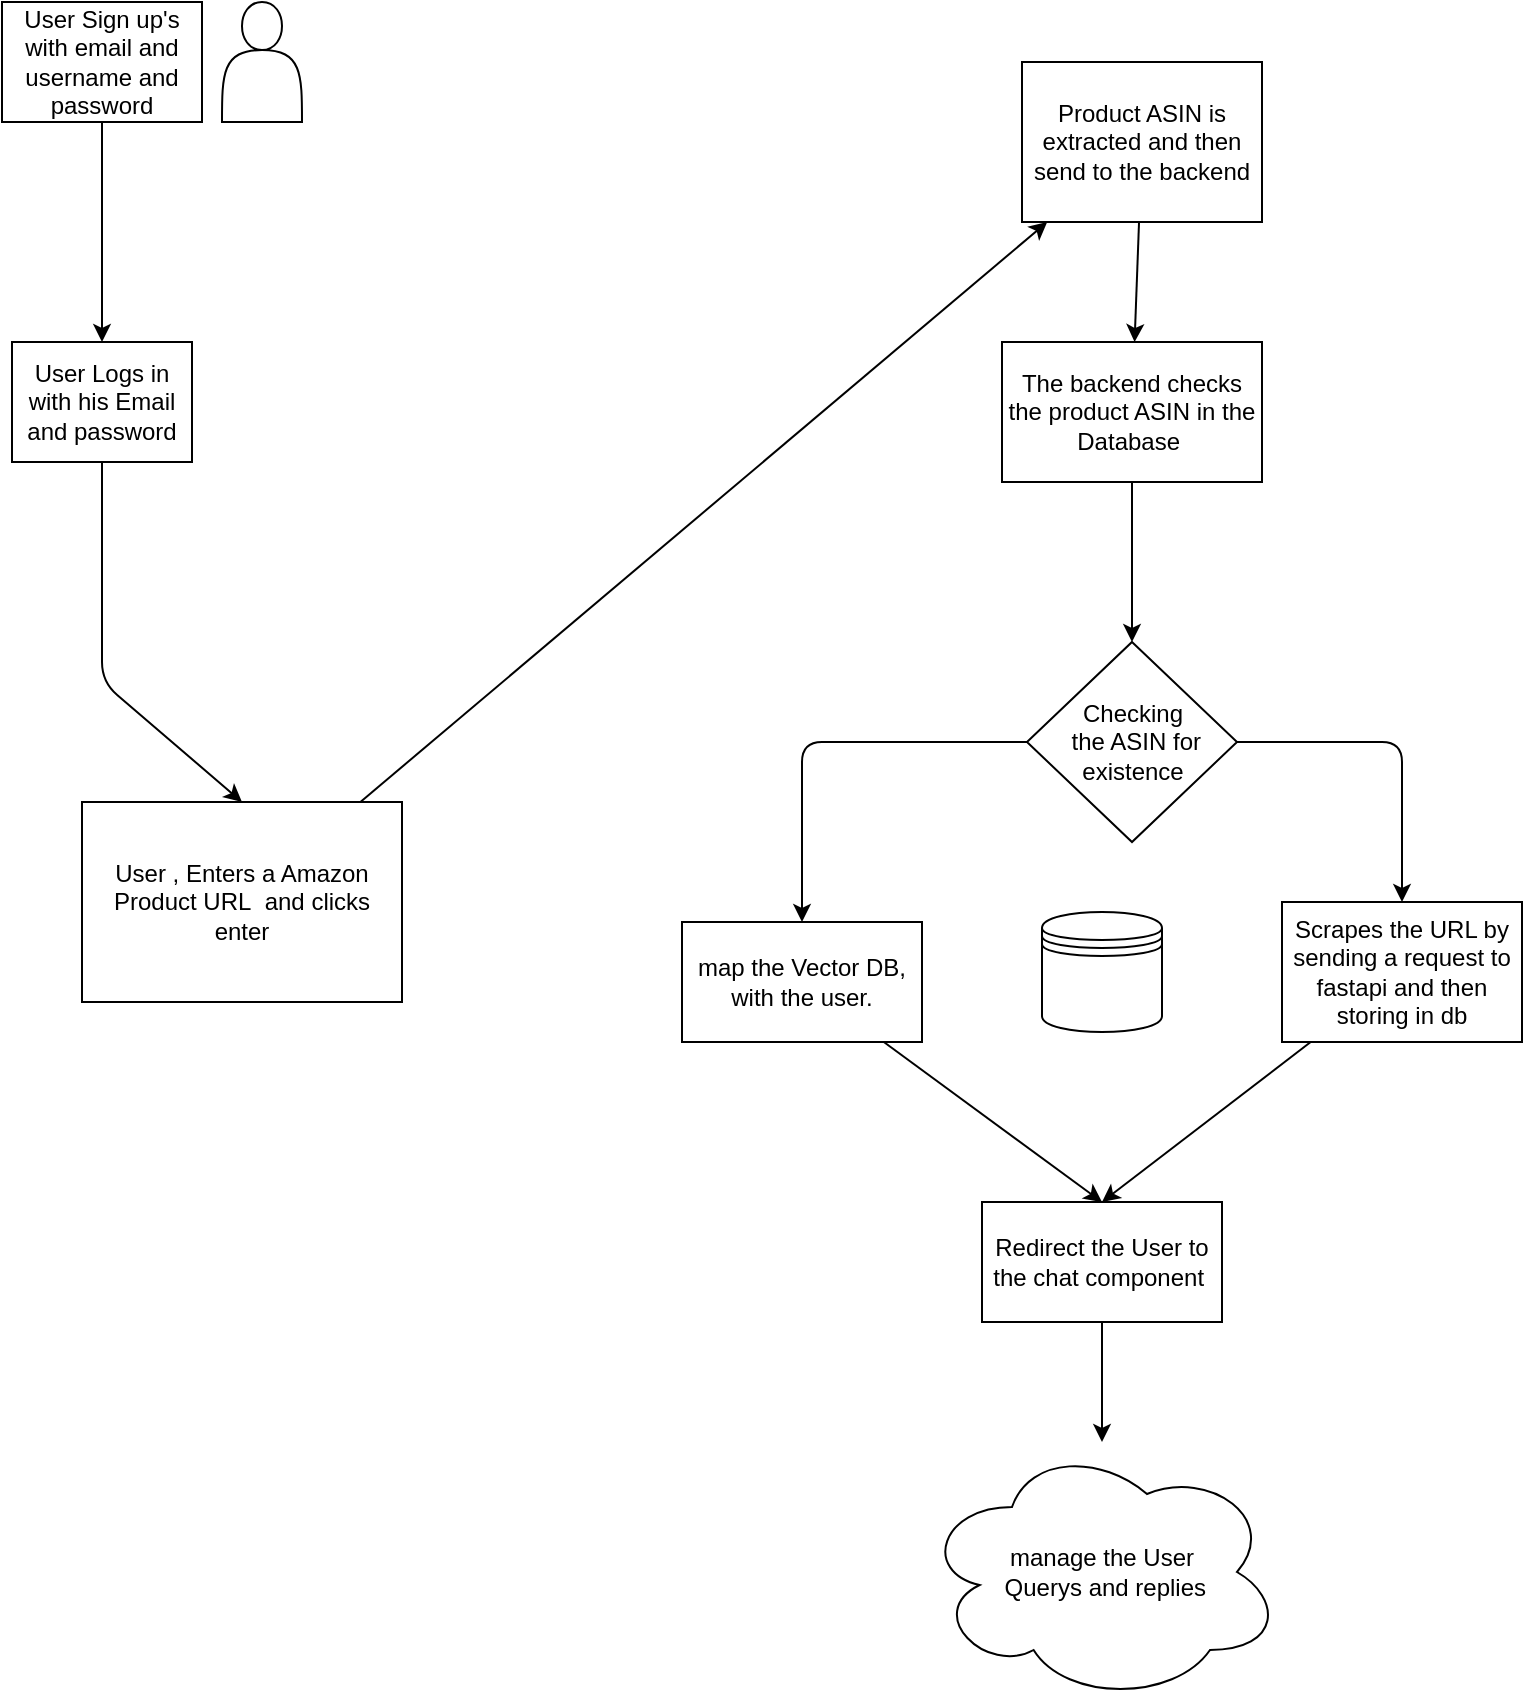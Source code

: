 <mxfile>
    <diagram id="5MgPVmRVsnFfXDk_J0vd" name="Page-1">
        <mxGraphModel dx="846" dy="666" grid="1" gridSize="10" guides="1" tooltips="1" connect="1" arrows="1" fold="1" page="1" pageScale="1" pageWidth="850" pageHeight="1100" math="0" shadow="0">
            <root>
                <mxCell id="0"/>
                <mxCell id="1" parent="0"/>
                <mxCell id="9" value="" style="edgeStyle=none;html=1;" parent="1" source="2" target="8" edge="1">
                    <mxGeometry relative="1" as="geometry"/>
                </mxCell>
                <mxCell id="2" value="User , Enters a Amazon Product URL&amp;nbsp; and clicks enter" style="rounded=0;whiteSpace=wrap;html=1;" parent="1" vertex="1">
                    <mxGeometry x="50" y="410" width="160" height="100" as="geometry"/>
                </mxCell>
                <mxCell id="7" style="edgeStyle=none;html=1;entryX=0.5;entryY=0;entryDx=0;entryDy=0;" parent="1" source="3" target="2" edge="1">
                    <mxGeometry relative="1" as="geometry">
                        <Array as="points">
                            <mxPoint x="60" y="350"/>
                        </Array>
                    </mxGeometry>
                </mxCell>
                <mxCell id="3" value="User Logs in with his Email and password" style="rounded=0;whiteSpace=wrap;html=1;" parent="1" vertex="1">
                    <mxGeometry x="15" y="180" width="90" height="60" as="geometry"/>
                </mxCell>
                <mxCell id="6" style="edgeStyle=none;html=1;entryX=0.5;entryY=0;entryDx=0;entryDy=0;" parent="1" source="5" target="3" edge="1">
                    <mxGeometry relative="1" as="geometry">
                        <Array as="points"/>
                    </mxGeometry>
                </mxCell>
                <mxCell id="5" value="User Sign up's with email and username and password" style="rounded=0;whiteSpace=wrap;html=1;" parent="1" vertex="1">
                    <mxGeometry x="10" y="10" width="100" height="60" as="geometry"/>
                </mxCell>
                <mxCell id="11" value="" style="edgeStyle=none;html=1;" parent="1" source="8" target="10" edge="1">
                    <mxGeometry relative="1" as="geometry"/>
                </mxCell>
                <mxCell id="8" value="Product ASIN is extracted and then send to the backend" style="rounded=0;whiteSpace=wrap;html=1;" parent="1" vertex="1">
                    <mxGeometry x="520" y="40" width="120" height="80" as="geometry"/>
                </mxCell>
                <mxCell id="24" style="edgeStyle=none;html=1;entryX=0.5;entryY=0;entryDx=0;entryDy=0;" parent="1" source="10" target="12" edge="1">
                    <mxGeometry relative="1" as="geometry"/>
                </mxCell>
                <mxCell id="10" value="The backend checks the product ASIN in the Database&amp;nbsp;" style="whiteSpace=wrap;html=1;rounded=0;" parent="1" vertex="1">
                    <mxGeometry x="510" y="180" width="130" height="70" as="geometry"/>
                </mxCell>
                <mxCell id="30" style="edgeStyle=none;html=1;entryX=0.5;entryY=0;entryDx=0;entryDy=0;" parent="1" source="14" target="28" edge="1">
                    <mxGeometry relative="1" as="geometry"/>
                </mxCell>
                <mxCell id="14" value="Scrapes the URL by sending a request to fastapi and then storing in db" style="rounded=0;whiteSpace=wrap;html=1;" parent="1" vertex="1">
                    <mxGeometry x="650" y="460" width="120" height="70" as="geometry"/>
                </mxCell>
                <mxCell id="29" style="edgeStyle=none;html=1;entryX=0.5;entryY=0;entryDx=0;entryDy=0;" parent="1" source="17" target="28" edge="1">
                    <mxGeometry relative="1" as="geometry"/>
                </mxCell>
                <mxCell id="17" value="map the Vector DB, with the user." style="whiteSpace=wrap;html=1;rounded=0;" parent="1" vertex="1">
                    <mxGeometry x="350" y="470" width="120" height="60" as="geometry"/>
                </mxCell>
                <mxCell id="25" style="edgeStyle=none;html=1;entryX=0.5;entryY=0;entryDx=0;entryDy=0;" parent="1" source="12" target="17" edge="1">
                    <mxGeometry relative="1" as="geometry">
                        <Array as="points">
                            <mxPoint x="410" y="380"/>
                        </Array>
                    </mxGeometry>
                </mxCell>
                <mxCell id="27" style="edgeStyle=none;html=1;entryX=0.5;entryY=0;entryDx=0;entryDy=0;" parent="1" source="12" target="14" edge="1">
                    <mxGeometry relative="1" as="geometry">
                        <mxPoint x="720" y="380" as="targetPoint"/>
                        <Array as="points">
                            <mxPoint x="710" y="380"/>
                        </Array>
                    </mxGeometry>
                </mxCell>
                <mxCell id="12" value="Checking&lt;br&gt;&amp;nbsp;the ASIN for existence" style="rhombus;whiteSpace=wrap;html=1;rounded=0;" parent="1" vertex="1">
                    <mxGeometry x="522.5" y="330" width="105" height="100" as="geometry"/>
                </mxCell>
                <mxCell id="32" value="" style="edgeStyle=none;html=1;" parent="1" source="28" target="31" edge="1">
                    <mxGeometry relative="1" as="geometry"/>
                </mxCell>
                <mxCell id="28" value="Redirect the User to the chat component&amp;nbsp;" style="rounded=0;whiteSpace=wrap;html=1;" parent="1" vertex="1">
                    <mxGeometry x="500" y="610" width="120" height="60" as="geometry"/>
                </mxCell>
                <mxCell id="31" value="manage the User&lt;br&gt;&amp;nbsp;Querys and replies" style="ellipse;shape=cloud;whiteSpace=wrap;html=1;rounded=0;" parent="1" vertex="1">
                    <mxGeometry x="470" y="730" width="180" height="130" as="geometry"/>
                </mxCell>
                <mxCell id="35" value="" style="shape=actor;whiteSpace=wrap;html=1;" vertex="1" parent="1">
                    <mxGeometry x="120" y="10" width="40" height="60" as="geometry"/>
                </mxCell>
                <mxCell id="36" value="" style="shape=datastore;whiteSpace=wrap;html=1;" vertex="1" parent="1">
                    <mxGeometry x="530" y="465" width="60" height="60" as="geometry"/>
                </mxCell>
            </root>
        </mxGraphModel>
    </diagram>
</mxfile>